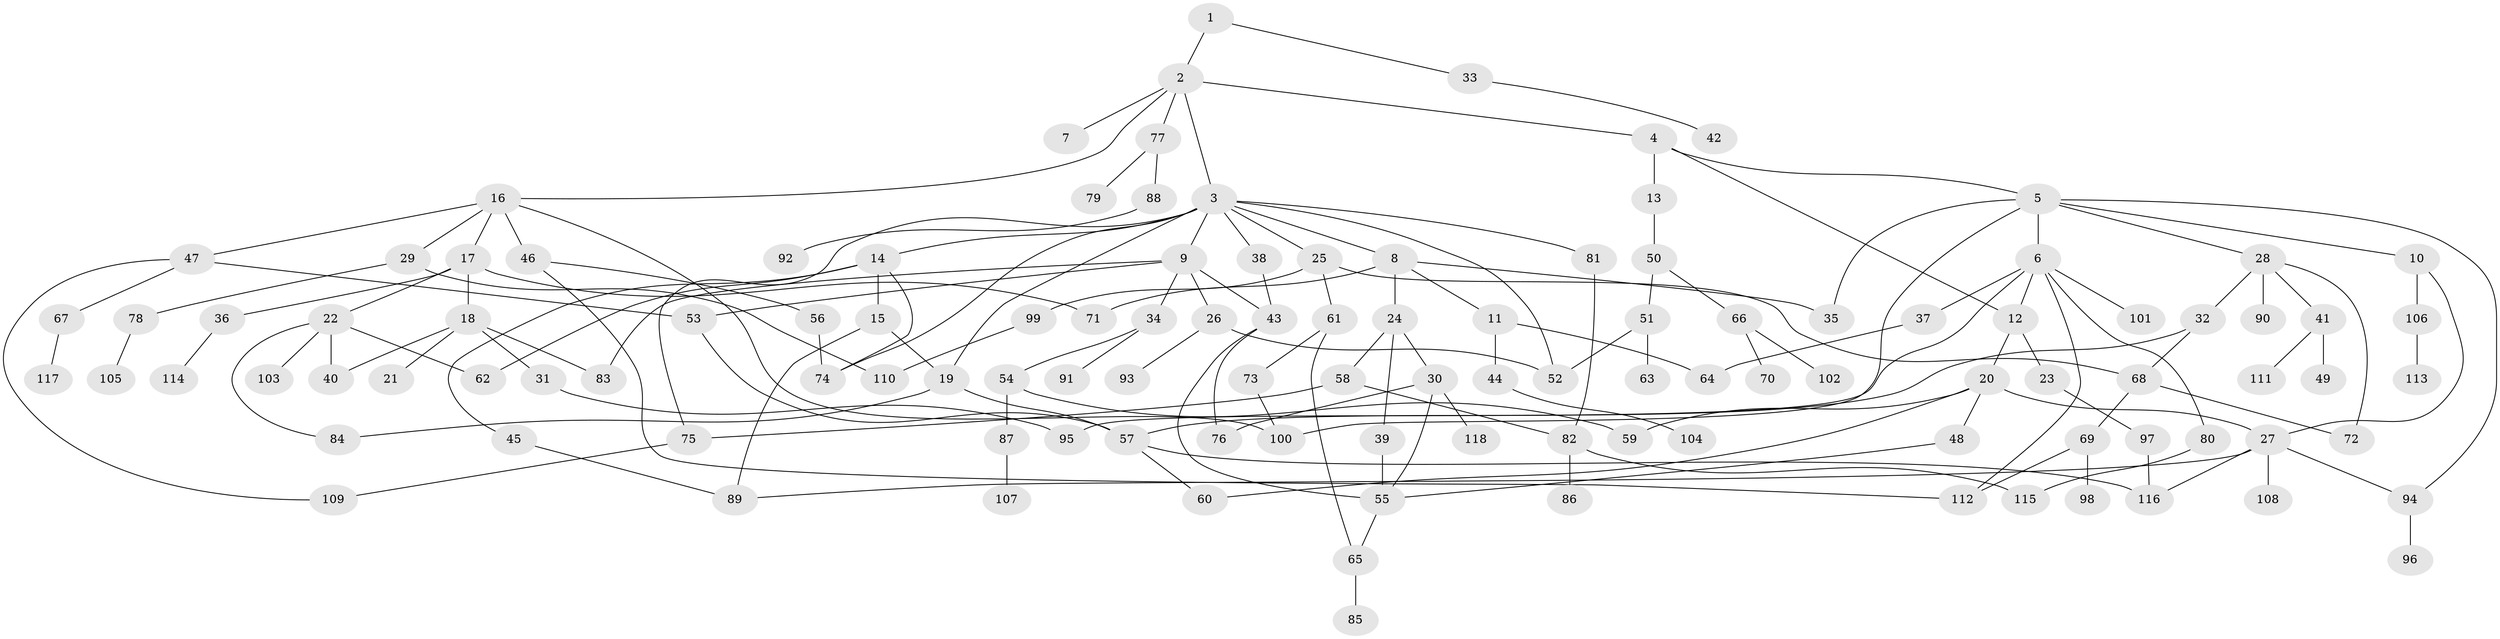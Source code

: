 // Generated by graph-tools (version 1.1) at 2025/13/03/09/25 04:13:18]
// undirected, 118 vertices, 159 edges
graph export_dot {
graph [start="1"]
  node [color=gray90,style=filled];
  1;
  2;
  3;
  4;
  5;
  6;
  7;
  8;
  9;
  10;
  11;
  12;
  13;
  14;
  15;
  16;
  17;
  18;
  19;
  20;
  21;
  22;
  23;
  24;
  25;
  26;
  27;
  28;
  29;
  30;
  31;
  32;
  33;
  34;
  35;
  36;
  37;
  38;
  39;
  40;
  41;
  42;
  43;
  44;
  45;
  46;
  47;
  48;
  49;
  50;
  51;
  52;
  53;
  54;
  55;
  56;
  57;
  58;
  59;
  60;
  61;
  62;
  63;
  64;
  65;
  66;
  67;
  68;
  69;
  70;
  71;
  72;
  73;
  74;
  75;
  76;
  77;
  78;
  79;
  80;
  81;
  82;
  83;
  84;
  85;
  86;
  87;
  88;
  89;
  90;
  91;
  92;
  93;
  94;
  95;
  96;
  97;
  98;
  99;
  100;
  101;
  102;
  103;
  104;
  105;
  106;
  107;
  108;
  109;
  110;
  111;
  112;
  113;
  114;
  115;
  116;
  117;
  118;
  1 -- 2;
  1 -- 33;
  2 -- 3;
  2 -- 4;
  2 -- 7;
  2 -- 16;
  2 -- 77;
  3 -- 8;
  3 -- 9;
  3 -- 14;
  3 -- 19;
  3 -- 25;
  3 -- 38;
  3 -- 81;
  3 -- 75;
  3 -- 74;
  3 -- 52;
  4 -- 5;
  4 -- 12;
  4 -- 13;
  5 -- 6;
  5 -- 10;
  5 -- 28;
  5 -- 35;
  5 -- 100;
  5 -- 94;
  6 -- 37;
  6 -- 80;
  6 -- 95;
  6 -- 101;
  6 -- 112;
  6 -- 12;
  8 -- 11;
  8 -- 24;
  8 -- 35;
  8 -- 71;
  9 -- 26;
  9 -- 34;
  9 -- 53;
  9 -- 43;
  9 -- 83;
  10 -- 106;
  10 -- 27;
  11 -- 44;
  11 -- 64;
  12 -- 20;
  12 -- 23;
  13 -- 50;
  14 -- 15;
  14 -- 45;
  14 -- 62;
  14 -- 74;
  15 -- 19;
  15 -- 89;
  16 -- 17;
  16 -- 29;
  16 -- 46;
  16 -- 47;
  16 -- 100;
  17 -- 18;
  17 -- 22;
  17 -- 36;
  17 -- 71;
  18 -- 21;
  18 -- 31;
  18 -- 40;
  18 -- 83;
  19 -- 84;
  19 -- 57;
  20 -- 27;
  20 -- 48;
  20 -- 60;
  20 -- 59;
  22 -- 103;
  22 -- 84;
  22 -- 40;
  22 -- 62;
  23 -- 97;
  24 -- 30;
  24 -- 39;
  24 -- 58;
  25 -- 61;
  25 -- 99;
  25 -- 68;
  26 -- 93;
  26 -- 52;
  27 -- 94;
  27 -- 108;
  27 -- 116;
  27 -- 89;
  28 -- 32;
  28 -- 41;
  28 -- 72;
  28 -- 90;
  29 -- 78;
  29 -- 110;
  30 -- 76;
  30 -- 118;
  30 -- 55;
  31 -- 95;
  32 -- 57;
  32 -- 68;
  33 -- 42;
  34 -- 54;
  34 -- 91;
  36 -- 114;
  37 -- 64;
  38 -- 43;
  39 -- 55;
  41 -- 49;
  41 -- 111;
  43 -- 55;
  43 -- 76;
  44 -- 104;
  45 -- 89;
  46 -- 56;
  46 -- 112;
  47 -- 67;
  47 -- 109;
  47 -- 53;
  48 -- 55;
  50 -- 51;
  50 -- 66;
  51 -- 52;
  51 -- 63;
  53 -- 57;
  54 -- 59;
  54 -- 87;
  55 -- 65;
  56 -- 74;
  57 -- 116;
  57 -- 60;
  58 -- 75;
  58 -- 82;
  61 -- 73;
  61 -- 65;
  65 -- 85;
  66 -- 70;
  66 -- 102;
  67 -- 117;
  68 -- 69;
  68 -- 72;
  69 -- 98;
  69 -- 112;
  73 -- 100;
  75 -- 109;
  77 -- 79;
  77 -- 88;
  78 -- 105;
  80 -- 115;
  81 -- 82;
  82 -- 86;
  82 -- 115;
  87 -- 107;
  88 -- 92;
  94 -- 96;
  97 -- 116;
  99 -- 110;
  106 -- 113;
}
